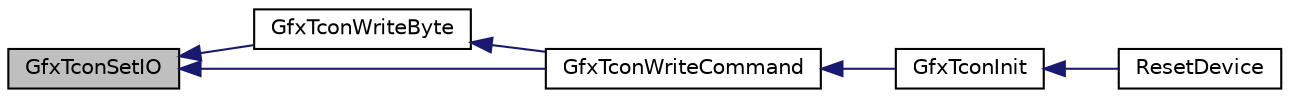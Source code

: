 digraph "GfxTconSetIO"
{
  edge [fontname="Helvetica",fontsize="10",labelfontname="Helvetica",labelfontsize="10"];
  node [fontname="Helvetica",fontsize="10",shape=record];
  rankdir="LR";
  Node1 [label="GfxTconSetIO",height=0.2,width=0.4,color="black", fillcolor="grey75", style="filled", fontcolor="black"];
  Node1 -> Node2 [dir="back",color="midnightblue",fontsize="10",style="solid"];
  Node2 [label="GfxTconWriteByte",height=0.2,width=0.4,color="black", fillcolor="white", style="filled",URL="$_t_c_o_n___h_x8238_8c.html#adb9c7d7e409bc87e686e7a63a779a46b"];
  Node2 -> Node3 [dir="back",color="midnightblue",fontsize="10",style="solid"];
  Node3 [label="GfxTconWriteCommand",height=0.2,width=0.4,color="black", fillcolor="white", style="filled",URL="$_t_c_o_n___h_x8238_8c.html#a677df9eb40a564306c738029552e715f"];
  Node3 -> Node4 [dir="back",color="midnightblue",fontsize="10",style="solid"];
  Node4 [label="GfxTconInit",height=0.2,width=0.4,color="black", fillcolor="white", style="filled",URL="$gfxtcon_8h.html#a55594178ce3956440d903de8c2c7d519"];
  Node4 -> Node5 [dir="back",color="midnightblue",fontsize="10",style="solid"];
  Node5 [label="ResetDevice",height=0.2,width=0.4,color="black", fillcolor="white", style="filled",URL="$mchp_gfx_drv_8c.html#a6d4d054030dc1ccdc7b875d4877ec9b7"];
  Node1 -> Node3 [dir="back",color="midnightblue",fontsize="10",style="solid"];
}
